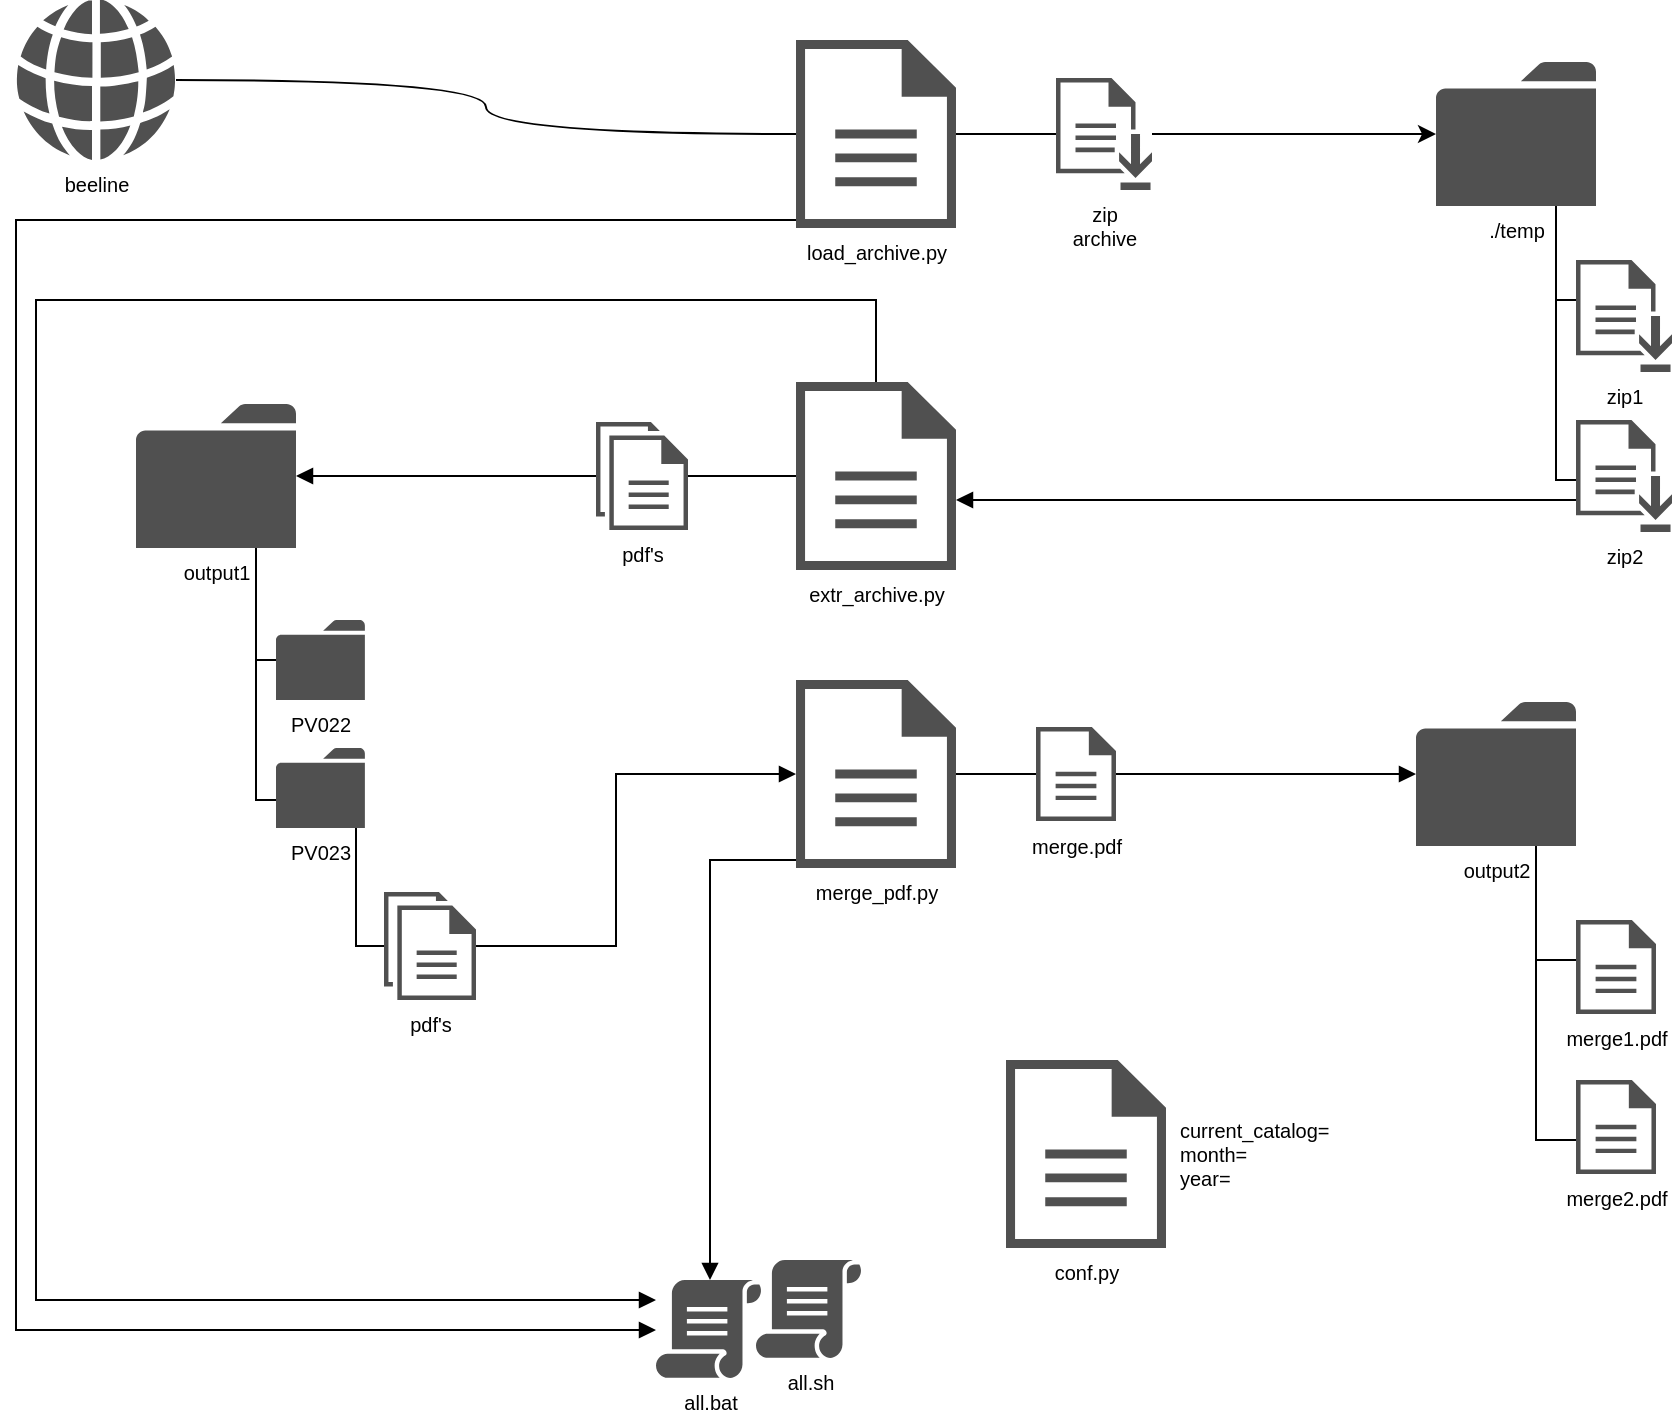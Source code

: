 <mxfile version="20.2.3" type="device"><diagram id="tDhRgBxb051U9tkFmbvZ" name="Страница 1"><mxGraphModel dx="980" dy="623" grid="1" gridSize="10" guides="1" tooltips="1" connect="1" arrows="1" fold="1" page="1" pageScale="1" pageWidth="1169" pageHeight="827" math="0" shadow="0"><root><mxCell id="0"/><mxCell id="1" parent="0"/><mxCell id="netTWKSyTcBtQ8Mg75ol-22" style="edgeStyle=orthogonalEdgeStyle;rounded=0;orthogonalLoop=1;jettySize=auto;html=1;fontSize=10;endArrow=none;endFill=0;" parent="1" source="netTWKSyTcBtQ8Mg75ol-15" target="netTWKSyTcBtQ8Mg75ol-21" edge="1"><mxGeometry relative="1" as="geometry"/></mxCell><mxCell id="netTWKSyTcBtQ8Mg75ol-25" style="edgeStyle=orthogonalEdgeStyle;orthogonalLoop=1;jettySize=auto;html=1;fontSize=10;endArrow=none;endFill=0;curved=1;" parent="1" source="netTWKSyTcBtQ8Mg75ol-15" target="netTWKSyTcBtQ8Mg75ol-24" edge="1"><mxGeometry relative="1" as="geometry"/></mxCell><mxCell id="netTWKSyTcBtQ8Mg75ol-55" style="edgeStyle=orthogonalEdgeStyle;rounded=0;orthogonalLoop=1;jettySize=auto;html=1;fontSize=10;endArrow=block;endFill=1;" parent="1" source="netTWKSyTcBtQ8Mg75ol-15" target="netTWKSyTcBtQ8Mg75ol-53" edge="1"><mxGeometry relative="1" as="geometry"><Array as="points"><mxPoint x="50" y="130"/><mxPoint x="50" y="685"/></Array></mxGeometry></mxCell><mxCell id="netTWKSyTcBtQ8Mg75ol-15" value="&lt;span style=&quot;&quot;&gt;load_archive.py&lt;/span&gt;" style="sketch=0;pointerEvents=1;shadow=0;dashed=0;html=1;strokeColor=none;fillColor=#505050;labelPosition=center;verticalLabelPosition=bottom;verticalAlign=top;outlineConnect=0;align=center;shape=mxgraph.office.concepts.document;fontSize=10;" parent="1" vertex="1"><mxGeometry x="440" y="40" width="80" height="94" as="geometry"/></mxCell><mxCell id="netTWKSyTcBtQ8Mg75ol-36" style="edgeStyle=orthogonalEdgeStyle;rounded=0;orthogonalLoop=1;jettySize=auto;html=1;fontSize=10;endArrow=none;endFill=0;" parent="1" source="netTWKSyTcBtQ8Mg75ol-16" target="netTWKSyTcBtQ8Mg75ol-35" edge="1"><mxGeometry relative="1" as="geometry"/></mxCell><mxCell id="netTWKSyTcBtQ8Mg75ol-58" style="edgeStyle=orthogonalEdgeStyle;rounded=0;orthogonalLoop=1;jettySize=auto;html=1;fontSize=10;endArrow=block;endFill=1;" parent="1" source="netTWKSyTcBtQ8Mg75ol-16" target="netTWKSyTcBtQ8Mg75ol-53" edge="1"><mxGeometry relative="1" as="geometry"><Array as="points"><mxPoint x="480" y="170"/><mxPoint x="60" y="170"/><mxPoint x="60" y="670"/></Array></mxGeometry></mxCell><mxCell id="netTWKSyTcBtQ8Mg75ol-16" value="&lt;span style=&quot;&quot;&gt;extr_archive.py&lt;/span&gt;" style="sketch=0;pointerEvents=1;shadow=0;dashed=0;html=1;strokeColor=none;fillColor=#505050;labelPosition=center;verticalLabelPosition=bottom;verticalAlign=top;outlineConnect=0;align=center;shape=mxgraph.office.concepts.document;fontSize=10;" parent="1" vertex="1"><mxGeometry x="440" y="211" width="80" height="94" as="geometry"/></mxCell><mxCell id="netTWKSyTcBtQ8Mg75ol-46" style="edgeStyle=orthogonalEdgeStyle;rounded=0;orthogonalLoop=1;jettySize=auto;html=1;fontSize=10;endArrow=none;endFill=0;" parent="1" source="netTWKSyTcBtQ8Mg75ol-18" target="netTWKSyTcBtQ8Mg75ol-45" edge="1"><mxGeometry relative="1" as="geometry"/></mxCell><mxCell id="netTWKSyTcBtQ8Mg75ol-57" style="edgeStyle=orthogonalEdgeStyle;rounded=0;orthogonalLoop=1;jettySize=auto;html=1;fontSize=10;endArrow=block;endFill=1;" parent="1" source="netTWKSyTcBtQ8Mg75ol-18" target="netTWKSyTcBtQ8Mg75ol-53" edge="1"><mxGeometry relative="1" as="geometry"><Array as="points"><mxPoint x="397" y="450"/></Array></mxGeometry></mxCell><mxCell id="netTWKSyTcBtQ8Mg75ol-18" value="&lt;span style=&quot;&quot;&gt;merge_pdf.py&lt;/span&gt;" style="sketch=0;pointerEvents=1;shadow=0;dashed=0;html=1;strokeColor=none;fillColor=#505050;labelPosition=center;verticalLabelPosition=bottom;verticalAlign=top;outlineConnect=0;align=center;shape=mxgraph.office.concepts.document;fontSize=10;" parent="1" vertex="1"><mxGeometry x="440" y="360" width="80" height="94" as="geometry"/></mxCell><mxCell id="netTWKSyTcBtQ8Mg75ol-28" style="edgeStyle=orthogonalEdgeStyle;orthogonalLoop=1;jettySize=auto;html=1;fontSize=10;endArrow=none;endFill=0;rounded=0;" parent="1" source="netTWKSyTcBtQ8Mg75ol-20" target="netTWKSyTcBtQ8Mg75ol-27" edge="1"><mxGeometry relative="1" as="geometry"><Array as="points"><mxPoint x="820" y="170"/></Array></mxGeometry></mxCell><mxCell id="netTWKSyTcBtQ8Mg75ol-31" style="edgeStyle=orthogonalEdgeStyle;rounded=0;orthogonalLoop=1;jettySize=auto;html=1;fontSize=10;endArrow=none;endFill=0;" parent="1" source="netTWKSyTcBtQ8Mg75ol-20" target="netTWKSyTcBtQ8Mg75ol-29" edge="1"><mxGeometry relative="1" as="geometry"><Array as="points"><mxPoint x="820" y="260"/></Array></mxGeometry></mxCell><mxCell id="netTWKSyTcBtQ8Mg75ol-20" value="./temp" style="sketch=0;pointerEvents=1;shadow=0;dashed=0;html=1;strokeColor=none;fillColor=#505050;labelPosition=center;verticalLabelPosition=bottom;verticalAlign=top;outlineConnect=0;align=center;shape=mxgraph.office.concepts.folder;fontSize=10;" parent="1" vertex="1"><mxGeometry x="760" y="51" width="80" height="72" as="geometry"/></mxCell><mxCell id="netTWKSyTcBtQ8Mg75ol-23" style="edgeStyle=orthogonalEdgeStyle;rounded=0;orthogonalLoop=1;jettySize=auto;html=1;fontSize=10;" parent="1" source="netTWKSyTcBtQ8Mg75ol-21" target="netTWKSyTcBtQ8Mg75ol-20" edge="1"><mxGeometry relative="1" as="geometry"/></mxCell><mxCell id="netTWKSyTcBtQ8Mg75ol-21" value="zip&lt;br&gt;archive" style="sketch=0;pointerEvents=1;shadow=0;dashed=0;html=1;strokeColor=none;fillColor=#505050;labelPosition=center;verticalLabelPosition=bottom;verticalAlign=top;outlineConnect=0;align=center;shape=mxgraph.office.concepts.download;fontSize=10;" parent="1" vertex="1"><mxGeometry x="570" y="59" width="48" height="56" as="geometry"/></mxCell><mxCell id="netTWKSyTcBtQ8Mg75ol-24" value="beeline" style="sketch=0;pointerEvents=1;shadow=0;dashed=0;html=1;strokeColor=none;fillColor=#505050;labelPosition=center;verticalLabelPosition=bottom;verticalAlign=top;outlineConnect=0;align=center;shape=mxgraph.office.concepts.globe_internet;fontSize=10;" parent="1" vertex="1"><mxGeometry x="50" y="20" width="80" height="80" as="geometry"/></mxCell><mxCell id="netTWKSyTcBtQ8Mg75ol-27" value="zip1" style="sketch=0;pointerEvents=1;shadow=0;dashed=0;html=1;strokeColor=none;fillColor=#505050;labelPosition=center;verticalLabelPosition=bottom;verticalAlign=top;outlineConnect=0;align=center;shape=mxgraph.office.concepts.download;fontSize=10;" parent="1" vertex="1"><mxGeometry x="830" y="150" width="48" height="56" as="geometry"/></mxCell><mxCell id="netTWKSyTcBtQ8Mg75ol-32" style="edgeStyle=orthogonalEdgeStyle;rounded=0;orthogonalLoop=1;jettySize=auto;html=1;fontSize=10;endArrow=block;endFill=1;" parent="1" source="netTWKSyTcBtQ8Mg75ol-29" target="netTWKSyTcBtQ8Mg75ol-16" edge="1"><mxGeometry relative="1" as="geometry"><Array as="points"><mxPoint x="680" y="270"/><mxPoint x="680" y="270"/></Array></mxGeometry></mxCell><mxCell id="netTWKSyTcBtQ8Mg75ol-29" value="zip2" style="sketch=0;pointerEvents=1;shadow=0;dashed=0;html=1;strokeColor=none;fillColor=#505050;labelPosition=center;verticalLabelPosition=bottom;verticalAlign=top;outlineConnect=0;align=center;shape=mxgraph.office.concepts.download;fontSize=10;" parent="1" vertex="1"><mxGeometry x="830" y="230" width="48" height="56" as="geometry"/></mxCell><mxCell id="netTWKSyTcBtQ8Mg75ol-39" style="edgeStyle=orthogonalEdgeStyle;rounded=0;orthogonalLoop=1;jettySize=auto;html=1;fontSize=10;endArrow=none;endFill=0;" parent="1" source="netTWKSyTcBtQ8Mg75ol-33" target="netTWKSyTcBtQ8Mg75ol-38" edge="1"><mxGeometry relative="1" as="geometry"><Array as="points"><mxPoint x="170" y="350"/></Array></mxGeometry></mxCell><mxCell id="netTWKSyTcBtQ8Mg75ol-41" style="edgeStyle=orthogonalEdgeStyle;rounded=0;orthogonalLoop=1;jettySize=auto;html=1;fontSize=10;endArrow=none;endFill=0;" parent="1" source="netTWKSyTcBtQ8Mg75ol-33" target="netTWKSyTcBtQ8Mg75ol-40" edge="1"><mxGeometry relative="1" as="geometry"><Array as="points"><mxPoint x="170" y="420"/></Array></mxGeometry></mxCell><mxCell id="netTWKSyTcBtQ8Mg75ol-33" value="output1" style="sketch=0;pointerEvents=1;shadow=0;dashed=0;html=1;strokeColor=none;fillColor=#505050;labelPosition=center;verticalLabelPosition=bottom;verticalAlign=top;outlineConnect=0;align=center;shape=mxgraph.office.concepts.folder;fontSize=10;" parent="1" vertex="1"><mxGeometry x="110" y="222" width="80" height="72" as="geometry"/></mxCell><mxCell id="netTWKSyTcBtQ8Mg75ol-37" style="edgeStyle=orthogonalEdgeStyle;rounded=0;orthogonalLoop=1;jettySize=auto;html=1;fontSize=10;endArrow=block;endFill=1;" parent="1" source="netTWKSyTcBtQ8Mg75ol-35" target="netTWKSyTcBtQ8Mg75ol-33" edge="1"><mxGeometry relative="1" as="geometry"/></mxCell><mxCell id="netTWKSyTcBtQ8Mg75ol-35" value="pdf's" style="sketch=0;pointerEvents=1;shadow=0;dashed=0;html=1;strokeColor=none;fillColor=#505050;labelPosition=center;verticalLabelPosition=bottom;verticalAlign=top;outlineConnect=0;align=center;shape=mxgraph.office.concepts.documents;fontSize=10;" parent="1" vertex="1"><mxGeometry x="340" y="231" width="46" height="54" as="geometry"/></mxCell><mxCell id="netTWKSyTcBtQ8Mg75ol-38" value="PV022" style="sketch=0;pointerEvents=1;shadow=0;dashed=0;html=1;strokeColor=none;fillColor=#505050;labelPosition=center;verticalLabelPosition=bottom;verticalAlign=top;outlineConnect=0;align=center;shape=mxgraph.office.concepts.folder;fontSize=10;" parent="1" vertex="1"><mxGeometry x="180" y="330" width="44.44" height="40" as="geometry"/></mxCell><mxCell id="netTWKSyTcBtQ8Mg75ol-43" style="edgeStyle=orthogonalEdgeStyle;rounded=0;orthogonalLoop=1;jettySize=auto;html=1;fontSize=10;endArrow=none;endFill=0;" parent="1" source="netTWKSyTcBtQ8Mg75ol-40" target="netTWKSyTcBtQ8Mg75ol-42" edge="1"><mxGeometry relative="1" as="geometry"><Array as="points"><mxPoint x="220" y="460"/><mxPoint x="220" y="460"/></Array></mxGeometry></mxCell><mxCell id="netTWKSyTcBtQ8Mg75ol-40" value="PV023" style="sketch=0;pointerEvents=1;shadow=0;dashed=0;html=1;strokeColor=none;fillColor=#505050;labelPosition=center;verticalLabelPosition=bottom;verticalAlign=top;outlineConnect=0;align=center;shape=mxgraph.office.concepts.folder;fontSize=10;" parent="1" vertex="1"><mxGeometry x="180" y="394" width="44.44" height="40" as="geometry"/></mxCell><mxCell id="netTWKSyTcBtQ8Mg75ol-44" style="edgeStyle=orthogonalEdgeStyle;rounded=0;orthogonalLoop=1;jettySize=auto;html=1;fontSize=10;endArrow=block;endFill=1;" parent="1" source="netTWKSyTcBtQ8Mg75ol-42" target="netTWKSyTcBtQ8Mg75ol-18" edge="1"><mxGeometry relative="1" as="geometry"><Array as="points"><mxPoint x="350" y="493"/><mxPoint x="350" y="407"/></Array></mxGeometry></mxCell><mxCell id="netTWKSyTcBtQ8Mg75ol-42" value="pdf's" style="sketch=0;pointerEvents=1;shadow=0;dashed=0;html=1;strokeColor=none;fillColor=#505050;labelPosition=center;verticalLabelPosition=bottom;verticalAlign=top;outlineConnect=0;align=center;shape=mxgraph.office.concepts.documents;fontSize=10;" parent="1" vertex="1"><mxGeometry x="234" y="466" width="46" height="54" as="geometry"/></mxCell><mxCell id="netTWKSyTcBtQ8Mg75ol-48" style="edgeStyle=orthogonalEdgeStyle;rounded=0;orthogonalLoop=1;jettySize=auto;html=1;fontSize=10;endArrow=block;endFill=1;" parent="1" source="netTWKSyTcBtQ8Mg75ol-45" target="netTWKSyTcBtQ8Mg75ol-47" edge="1"><mxGeometry relative="1" as="geometry"/></mxCell><mxCell id="netTWKSyTcBtQ8Mg75ol-45" value="merge.pdf" style="sketch=0;pointerEvents=1;shadow=0;dashed=0;html=1;strokeColor=none;fillColor=#505050;labelPosition=center;verticalLabelPosition=bottom;verticalAlign=top;outlineConnect=0;align=center;shape=mxgraph.office.concepts.document;fontSize=10;" parent="1" vertex="1"><mxGeometry x="560" y="383.5" width="40" height="47" as="geometry"/></mxCell><mxCell id="netTWKSyTcBtQ8Mg75ol-50" style="edgeStyle=orthogonalEdgeStyle;rounded=0;orthogonalLoop=1;jettySize=auto;html=1;fontSize=10;endArrow=none;endFill=0;" parent="1" source="netTWKSyTcBtQ8Mg75ol-47" target="netTWKSyTcBtQ8Mg75ol-49" edge="1"><mxGeometry relative="1" as="geometry"><Array as="points"><mxPoint x="810" y="500"/></Array></mxGeometry></mxCell><mxCell id="netTWKSyTcBtQ8Mg75ol-52" style="edgeStyle=orthogonalEdgeStyle;rounded=0;orthogonalLoop=1;jettySize=auto;html=1;fontSize=10;endArrow=none;endFill=0;" parent="1" source="netTWKSyTcBtQ8Mg75ol-47" target="netTWKSyTcBtQ8Mg75ol-51" edge="1"><mxGeometry relative="1" as="geometry"><Array as="points"><mxPoint x="810" y="590"/></Array></mxGeometry></mxCell><mxCell id="netTWKSyTcBtQ8Mg75ol-47" value="output2" style="sketch=0;pointerEvents=1;shadow=0;dashed=0;html=1;strokeColor=none;fillColor=#505050;labelPosition=center;verticalLabelPosition=bottom;verticalAlign=top;outlineConnect=0;align=center;shape=mxgraph.office.concepts.folder;fontSize=10;" parent="1" vertex="1"><mxGeometry x="750" y="371" width="80" height="72" as="geometry"/></mxCell><mxCell id="netTWKSyTcBtQ8Mg75ol-49" value="merge1.pdf" style="sketch=0;pointerEvents=1;shadow=0;dashed=0;html=1;strokeColor=none;fillColor=#505050;labelPosition=center;verticalLabelPosition=bottom;verticalAlign=top;outlineConnect=0;align=center;shape=mxgraph.office.concepts.document;fontSize=10;" parent="1" vertex="1"><mxGeometry x="830" y="480" width="40" height="47" as="geometry"/></mxCell><mxCell id="netTWKSyTcBtQ8Mg75ol-51" value="merge2.pdf" style="sketch=0;pointerEvents=1;shadow=0;dashed=0;html=1;strokeColor=none;fillColor=#505050;labelPosition=center;verticalLabelPosition=bottom;verticalAlign=top;outlineConnect=0;align=center;shape=mxgraph.office.concepts.document;fontSize=10;" parent="1" vertex="1"><mxGeometry x="830" y="560" width="40" height="47" as="geometry"/></mxCell><mxCell id="netTWKSyTcBtQ8Mg75ol-53" value="all.bat" style="sketch=0;pointerEvents=1;shadow=0;dashed=0;html=1;strokeColor=none;fillColor=#505050;labelPosition=center;verticalLabelPosition=bottom;verticalAlign=top;outlineConnect=0;align=center;shape=mxgraph.office.concepts.script;fontSize=10;" parent="1" vertex="1"><mxGeometry x="370" y="660" width="53" height="49" as="geometry"/></mxCell><mxCell id="netTWKSyTcBtQ8Mg75ol-54" value="all.sh" style="sketch=0;pointerEvents=1;shadow=0;dashed=0;html=1;strokeColor=none;fillColor=#505050;labelPosition=center;verticalLabelPosition=bottom;verticalAlign=top;outlineConnect=0;align=center;shape=mxgraph.office.concepts.script;fontSize=10;" parent="1" vertex="1"><mxGeometry x="420" y="650" width="53" height="49" as="geometry"/></mxCell><mxCell id="netTWKSyTcBtQ8Mg75ol-59" value="conf.py" style="sketch=0;pointerEvents=1;shadow=0;dashed=0;html=1;strokeColor=none;fillColor=#505050;labelPosition=center;verticalLabelPosition=bottom;verticalAlign=top;outlineConnect=0;align=center;shape=mxgraph.office.concepts.document;fontSize=10;" parent="1" vertex="1"><mxGeometry x="545" y="550" width="80" height="94" as="geometry"/></mxCell><mxCell id="netTWKSyTcBtQ8Mg75ol-60" value="current_catalog=&lt;br&gt;month=&lt;br&gt;year=" style="text;html=1;align=left;verticalAlign=middle;resizable=0;points=[];autosize=1;strokeColor=none;fillColor=none;fontSize=10;" parent="1" vertex="1"><mxGeometry x="630" y="572" width="100" height="50" as="geometry"/></mxCell></root></mxGraphModel></diagram></mxfile>